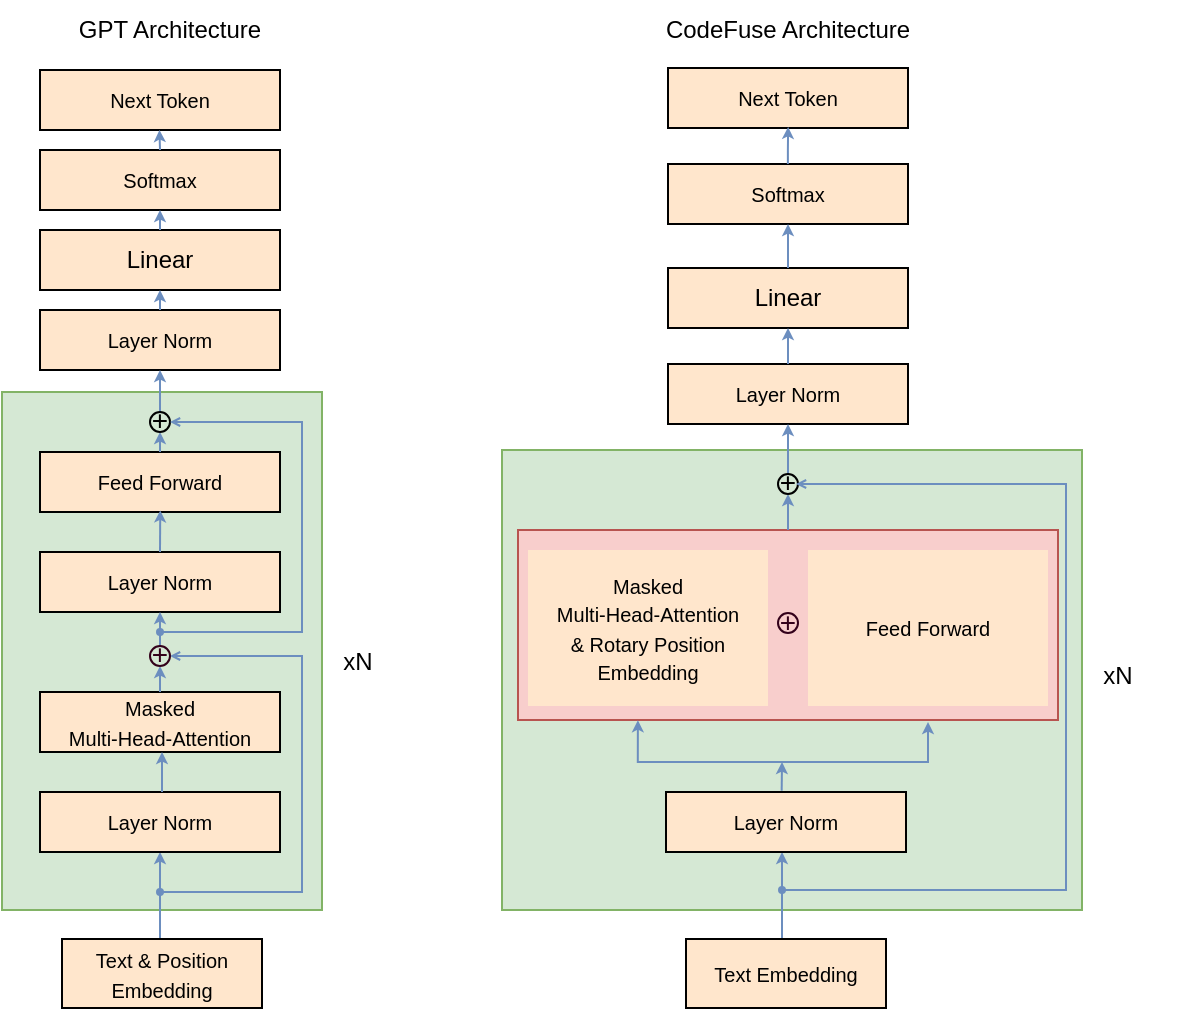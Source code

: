 <mxfile version="22.0.0" type="github">
  <diagram name="第 1 页" id="Tiiec9Cx-mdd2GHOtb4F">
    <mxGraphModel dx="909" dy="587" grid="1" gridSize="10" guides="1" tooltips="1" connect="1" arrows="1" fold="1" page="1" pageScale="1" pageWidth="827" pageHeight="1169" math="0" shadow="0">
      <root>
        <mxCell id="0" />
        <mxCell id="1" parent="0" />
        <mxCell id="jCzD_8xTruMLZSJ5UP8o-84" value="" style="rounded=0;whiteSpace=wrap;html=1;fillColor=#d5e8d4;strokeColor=#82b366;" parent="1" vertex="1">
          <mxGeometry x="280" y="370" width="290" height="230" as="geometry" />
        </mxCell>
        <mxCell id="jCzD_8xTruMLZSJ5UP8o-81" value="" style="rounded=0;whiteSpace=wrap;html=1;fillColor=#f8cecc;strokeColor=#b85450;" parent="1" vertex="1">
          <mxGeometry x="288" y="410" width="270" height="95" as="geometry" />
        </mxCell>
        <mxCell id="jCzD_8xTruMLZSJ5UP8o-11" value="" style="rounded=0;whiteSpace=wrap;html=1;fillColor=#d5e8d4;strokeColor=#82b366;" parent="1" vertex="1">
          <mxGeometry x="30" y="341" width="160" height="259" as="geometry" />
        </mxCell>
        <mxCell id="jCzD_8xTruMLZSJ5UP8o-2" value="&lt;font style=&quot;font-size: 10px;&quot;&gt;Text &amp;amp; Position&lt;br&gt;Embedding&lt;/font&gt;" style="rounded=0;whiteSpace=wrap;html=1;fillColor=#ffe6cc;strokeColor=default;" parent="1" vertex="1">
          <mxGeometry x="60" y="614.5" width="100" height="34.5" as="geometry" />
        </mxCell>
        <mxCell id="jCzD_8xTruMLZSJ5UP8o-7" value="" style="endArrow=classic;html=1;rounded=0;entryX=0.5;entryY=1;entryDx=0;entryDy=0;endSize=3;fillColor=#dae8fc;strokeColor=#6c8ebf;exitX=0.5;exitY=0;exitDx=0;exitDy=0;" parent="1" target="jCzD_8xTruMLZSJ5UP8o-14" edge="1">
          <mxGeometry width="50" height="50" relative="1" as="geometry">
            <mxPoint x="109" y="614" as="sourcePoint" />
            <mxPoint x="219" y="516" as="targetPoint" />
          </mxGeometry>
        </mxCell>
        <mxCell id="jCzD_8xTruMLZSJ5UP8o-14" value="&lt;span style=&quot;font-size: 10px;&quot;&gt;Layer Norm&lt;/span&gt;" style="rounded=0;whiteSpace=wrap;html=1;fillColor=#ffe6cc;strokeColor=default;" parent="1" vertex="1">
          <mxGeometry x="49" y="541" width="120" height="30" as="geometry" />
        </mxCell>
        <mxCell id="jCzD_8xTruMLZSJ5UP8o-15" value="&lt;span style=&quot;font-size: 10px;&quot;&gt;Masked &lt;br&gt;Multi-Head-Attention&lt;/span&gt;" style="rounded=0;whiteSpace=wrap;html=1;fillColor=#ffe6cc;strokeColor=default;" parent="1" vertex="1">
          <mxGeometry x="49" y="491" width="120" height="30" as="geometry" />
        </mxCell>
        <mxCell id="jCzD_8xTruMLZSJ5UP8o-16" value="&lt;span style=&quot;font-size: 10px;&quot;&gt;Layer Norm&lt;/span&gt;" style="rounded=0;whiteSpace=wrap;html=1;fillColor=#ffe6cc;strokeColor=default;" parent="1" vertex="1">
          <mxGeometry x="49" y="421" width="120" height="30" as="geometry" />
        </mxCell>
        <mxCell id="jCzD_8xTruMLZSJ5UP8o-17" value="&lt;span style=&quot;font-size: 10px;&quot;&gt;Feed Forward&lt;br&gt;&lt;/span&gt;" style="rounded=0;whiteSpace=wrap;html=1;fillColor=#ffe6cc;strokeColor=default;" parent="1" vertex="1">
          <mxGeometry x="49" y="371" width="120" height="30" as="geometry" />
        </mxCell>
        <mxCell id="jCzD_8xTruMLZSJ5UP8o-18" value="&lt;span style=&quot;font-size: 10px;&quot;&gt;Layer Norm&lt;br&gt;&lt;/span&gt;" style="rounded=0;whiteSpace=wrap;html=1;fillColor=#ffe6cc;strokeColor=default;" parent="1" vertex="1">
          <mxGeometry x="49" y="300" width="120" height="30" as="geometry" />
        </mxCell>
        <mxCell id="jCzD_8xTruMLZSJ5UP8o-19" value="Linear&lt;span style=&quot;color: rgba(0, 0, 0, 0); font-family: monospace; font-size: 0px; text-align: start;&quot;&gt;%3CmxGraphModel%3E%3Croot%3E%3CmxCell%20id%3D%220%22%2F%3E%3CmxCell%20id%3D%221%22%20parent%3D%220%22%2F%3E%3CmxCell%20id%3D%222%22%20value%3D%22%26lt%3Bspan%20style%3D%26quot%3Bfont-size%3A%2010px%3B%26quot%3B%26gt%3BMasked%20%26lt%3Bbr%26gt%3BMulti-Head-Attention%26lt%3B%2Fspan%26gt%3B%22%20style%3D%22rounded%3D0%3BwhiteSpace%3Dwrap%3Bhtml%3D1%3BfillColor%3D%23ffe6cc%3BstrokeColor%3Dnone%3B%22%20vertex%3D%221%22%20parent%3D%221%22%3E%3CmxGeometry%20x%3D%22279%22%20y%3D%22500%22%20width%3D%22120%22%20height%3D%2230%22%20as%3D%22geometry%22%2F%3E%3C%2FmxCell%3E%3C%2Froot%3E%3C%2FmxGraphModel%3E&lt;/span&gt;&lt;span style=&quot;font-size: 10px;&quot;&gt;&lt;br&gt;&lt;/span&gt;" style="rounded=0;whiteSpace=wrap;html=1;fillColor=#ffe6cc;strokeColor=default;" parent="1" vertex="1">
          <mxGeometry x="49" y="260" width="120" height="30" as="geometry" />
        </mxCell>
        <mxCell id="jCzD_8xTruMLZSJ5UP8o-20" value="&lt;span style=&quot;font-size: 10px;&quot;&gt;Softmax&lt;br&gt;&lt;/span&gt;" style="rounded=0;whiteSpace=wrap;html=1;fillColor=#ffe6cc;strokeColor=default;" parent="1" vertex="1">
          <mxGeometry x="49" y="220" width="120" height="30" as="geometry" />
        </mxCell>
        <mxCell id="jCzD_8xTruMLZSJ5UP8o-21" value="&lt;span style=&quot;font-size: 10px;&quot;&gt;Next Token&lt;br&gt;&lt;/span&gt;" style="rounded=0;whiteSpace=wrap;html=1;fillColor=#ffe6cc;strokeColor=default;" parent="1" vertex="1">
          <mxGeometry x="49" y="180" width="120" height="30" as="geometry" />
        </mxCell>
        <mxCell id="jCzD_8xTruMLZSJ5UP8o-22" value="" style="endArrow=open;startArrow=oval;endFill=0;startFill=1;endSize=3;startSize=3;html=1;rounded=0;edgeStyle=orthogonalEdgeStyle;entryX=1;entryY=0.5;entryDx=0;entryDy=0;fillColor=#dae8fc;strokeColor=#6c8ebf;" parent="1" target="jCzD_8xTruMLZSJ5UP8o-25" edge="1">
          <mxGeometry width="160" relative="1" as="geometry">
            <mxPoint x="109" y="591" as="sourcePoint" />
            <mxPoint x="190" y="471" as="targetPoint" />
            <Array as="points">
              <mxPoint x="180" y="591" />
              <mxPoint x="180" y="473" />
            </Array>
          </mxGeometry>
        </mxCell>
        <mxCell id="jCzD_8xTruMLZSJ5UP8o-23" value="" style="endArrow=classic;html=1;rounded=0;entryX=0.5;entryY=1;entryDx=0;entryDy=0;endSize=3;fillColor=#dae8fc;strokeColor=#6c8ebf;" parent="1" edge="1">
          <mxGeometry width="50" height="50" relative="1" as="geometry">
            <mxPoint x="110" y="541" as="sourcePoint" />
            <mxPoint x="110" y="521" as="targetPoint" />
          </mxGeometry>
        </mxCell>
        <mxCell id="jCzD_8xTruMLZSJ5UP8o-24" value="" style="endArrow=classic;html=1;rounded=0;entryX=0.5;entryY=1;entryDx=0;entryDy=0;exitX=0.5;exitY=0;exitDx=0;exitDy=0;endSize=3;fillColor=#dae8fc;strokeColor=#6c8ebf;" parent="1" source="jCzD_8xTruMLZSJ5UP8o-25" target="jCzD_8xTruMLZSJ5UP8o-16" edge="1">
          <mxGeometry width="50" height="50" relative="1" as="geometry">
            <mxPoint x="110" y="491" as="sourcePoint" />
            <mxPoint x="109.6" y="451" as="targetPoint" />
          </mxGeometry>
        </mxCell>
        <mxCell id="jCzD_8xTruMLZSJ5UP8o-27" value="" style="endArrow=classic;html=1;rounded=0;entryX=0.5;entryY=1;entryDx=0;entryDy=0;exitX=0.5;exitY=0;exitDx=0;exitDy=0;endSize=3;fillColor=#dae8fc;strokeColor=#6c8ebf;" parent="1" source="jCzD_8xTruMLZSJ5UP8o-15" target="jCzD_8xTruMLZSJ5UP8o-25" edge="1">
          <mxGeometry width="50" height="50" relative="1" as="geometry">
            <mxPoint x="109" y="491" as="sourcePoint" />
            <mxPoint x="109" y="451" as="targetPoint" />
          </mxGeometry>
        </mxCell>
        <mxCell id="jCzD_8xTruMLZSJ5UP8o-25" value="&lt;font color=&quot;#33001a&quot; style=&quot;font-size: 14px;&quot; face=&quot;Courier New&quot;&gt;+&lt;/font&gt;" style="ellipse;whiteSpace=wrap;html=1;aspect=fixed;fillColor=none;strokeColor=#33001A;" parent="1" vertex="1">
          <mxGeometry x="104" y="468" width="10" height="10" as="geometry" />
        </mxCell>
        <mxCell id="jCzD_8xTruMLZSJ5UP8o-28" value="" style="endArrow=classic;html=1;rounded=0;entryX=0.501;entryY=0.973;entryDx=0;entryDy=0;entryPerimeter=0;endSize=3;fillColor=#dae8fc;strokeColor=#6c8ebf;" parent="1" edge="1">
          <mxGeometry width="50" height="50" relative="1" as="geometry">
            <mxPoint x="109" y="421" as="sourcePoint" />
            <mxPoint x="109.12" y="400.19" as="targetPoint" />
          </mxGeometry>
        </mxCell>
        <mxCell id="jCzD_8xTruMLZSJ5UP8o-30" value="" style="endArrow=classic;html=1;rounded=0;entryX=0.5;entryY=1;entryDx=0;entryDy=0;endSize=3;fillColor=#dae8fc;strokeColor=#6c8ebf;" parent="1" source="jCzD_8xTruMLZSJ5UP8o-31" target="jCzD_8xTruMLZSJ5UP8o-18" edge="1">
          <mxGeometry width="50" height="50" relative="1" as="geometry">
            <mxPoint x="108.73" y="372" as="sourcePoint" />
            <mxPoint x="108.73" y="351" as="targetPoint" />
          </mxGeometry>
        </mxCell>
        <mxCell id="jCzD_8xTruMLZSJ5UP8o-32" value="" style="endArrow=classic;html=1;rounded=0;entryX=0.5;entryY=1;entryDx=0;entryDy=0;endSize=3;fillColor=#dae8fc;strokeColor=#6c8ebf;" parent="1" target="jCzD_8xTruMLZSJ5UP8o-31" edge="1">
          <mxGeometry width="50" height="50" relative="1" as="geometry">
            <mxPoint x="109" y="371" as="sourcePoint" />
            <mxPoint x="109" y="341" as="targetPoint" />
          </mxGeometry>
        </mxCell>
        <mxCell id="jCzD_8xTruMLZSJ5UP8o-31" value="&lt;font style=&quot;font-size: 14px;&quot; face=&quot;Courier New&quot;&gt;+&lt;/font&gt;" style="ellipse;whiteSpace=wrap;html=1;aspect=fixed;fillColor=none;strokeColor=default;" parent="1" vertex="1">
          <mxGeometry x="104" y="351" width="10" height="10" as="geometry" />
        </mxCell>
        <mxCell id="jCzD_8xTruMLZSJ5UP8o-33" value="" style="endArrow=classic;html=1;rounded=0;entryX=0.5;entryY=1;entryDx=0;entryDy=0;endSize=3;fillColor=#dae8fc;strokeColor=#6c8ebf;" parent="1" target="jCzD_8xTruMLZSJ5UP8o-19" edge="1">
          <mxGeometry width="50" height="50" relative="1" as="geometry">
            <mxPoint x="109" y="300" as="sourcePoint" />
            <mxPoint x="108.73" y="290" as="targetPoint" />
          </mxGeometry>
        </mxCell>
        <mxCell id="jCzD_8xTruMLZSJ5UP8o-34" value="" style="endArrow=classic;html=1;rounded=0;endSize=3;fillColor=#dae8fc;strokeColor=#6c8ebf;" parent="1" edge="1">
          <mxGeometry width="50" height="50" relative="1" as="geometry">
            <mxPoint x="109" y="260" as="sourcePoint" />
            <mxPoint x="109" y="250" as="targetPoint" />
          </mxGeometry>
        </mxCell>
        <mxCell id="jCzD_8xTruMLZSJ5UP8o-35" value="" style="endArrow=classic;html=1;rounded=0;entryX=0.501;entryY=0.973;entryDx=0;entryDy=0;entryPerimeter=0;endSize=3;fillColor=#dae8fc;strokeColor=#6c8ebf;" parent="1" edge="1">
          <mxGeometry width="50" height="50" relative="1" as="geometry">
            <mxPoint x="109" y="220" as="sourcePoint" />
            <mxPoint x="108.73" y="210" as="targetPoint" />
          </mxGeometry>
        </mxCell>
        <mxCell id="jCzD_8xTruMLZSJ5UP8o-36" value="" style="endArrow=open;startArrow=oval;endFill=0;startFill=1;endSize=3;startSize=3;html=1;rounded=0;edgeStyle=orthogonalEdgeStyle;entryX=1;entryY=0.5;entryDx=0;entryDy=0;fillColor=#dae8fc;strokeColor=#6c8ebf;" parent="1" target="jCzD_8xTruMLZSJ5UP8o-31" edge="1">
          <mxGeometry width="160" relative="1" as="geometry">
            <mxPoint x="109" y="461" as="sourcePoint" />
            <mxPoint x="114" y="343" as="targetPoint" />
            <Array as="points">
              <mxPoint x="180" y="461" />
              <mxPoint x="180" y="356" />
            </Array>
          </mxGeometry>
        </mxCell>
        <mxCell id="jCzD_8xTruMLZSJ5UP8o-38" value="xN" style="text;strokeColor=none;align=center;fillColor=none;html=1;verticalAlign=middle;whiteSpace=wrap;rounded=0;" parent="1" vertex="1">
          <mxGeometry x="178" y="461" width="60" height="30" as="geometry" />
        </mxCell>
        <mxCell id="jCzD_8xTruMLZSJ5UP8o-40" value="GPT Architecture" style="text;strokeColor=none;align=center;fillColor=none;html=1;verticalAlign=middle;whiteSpace=wrap;rounded=0;" parent="1" vertex="1">
          <mxGeometry x="59" y="145" width="110" height="30" as="geometry" />
        </mxCell>
        <mxCell id="jCzD_8xTruMLZSJ5UP8o-43" value="" style="endArrow=classic;html=1;rounded=0;entryX=0.5;entryY=1;entryDx=0;entryDy=0;endSize=3;fillColor=#dae8fc;strokeColor=#6c8ebf;exitX=0.48;exitY=-0.004;exitDx=0;exitDy=0;exitPerimeter=0;" parent="1" edge="1" source="O-8_dBlikZlwby1GVgY6-6">
          <mxGeometry width="50" height="50" relative="1" as="geometry">
            <mxPoint x="420" y="610" as="sourcePoint" />
            <mxPoint x="420" y="571" as="targetPoint" />
          </mxGeometry>
        </mxCell>
        <mxCell id="jCzD_8xTruMLZSJ5UP8o-44" value="&lt;span style=&quot;font-size: 10px;&quot;&gt;Layer Norm&lt;/span&gt;" style="rounded=0;whiteSpace=wrap;html=1;fillColor=#ffe6cc;strokeColor=default;" parent="1" vertex="1">
          <mxGeometry x="362" y="541" width="120" height="30" as="geometry" />
        </mxCell>
        <mxCell id="jCzD_8xTruMLZSJ5UP8o-49" value="&lt;span style=&quot;font-size: 10px;&quot;&gt;Layer Norm&lt;br&gt;&lt;/span&gt;" style="rounded=0;whiteSpace=wrap;html=1;fillColor=#ffe6cc;strokeColor=default;" parent="1" vertex="1">
          <mxGeometry x="363" y="327" width="120" height="30" as="geometry" />
        </mxCell>
        <mxCell id="jCzD_8xTruMLZSJ5UP8o-50" value="Linear&lt;span style=&quot;color: rgba(0, 0, 0, 0); font-family: monospace; font-size: 0px; text-align: start;&quot;&gt;%3CmxGraphModel%3E%3Croot%3E%3CmxCell%20id%3D%220%22%2F%3E%3CmxCell%20id%3D%221%22%20parent%3D%220%22%2F%3E%3CmxCell%20id%3D%222%22%20value%3D%22%26lt%3Bspan%20style%3D%26quot%3Bfont-size%3A%2010px%3B%26quot%3B%26gt%3BMasked%20%26lt%3Bbr%26gt%3BMulti-Head-Attention%26lt%3B%2Fspan%26gt%3B%22%20style%3D%22rounded%3D0%3BwhiteSpace%3Dwrap%3Bhtml%3D1%3BfillColor%3D%23ffe6cc%3BstrokeColor%3Dnone%3B%22%20vertex%3D%221%22%20parent%3D%221%22%3E%3CmxGeometry%20x%3D%22279%22%20y%3D%22500%22%20width%3D%22120%22%20height%3D%2230%22%20as%3D%22geometry%22%2F%3E%3C%2FmxCell%3E%3C%2Froot%3E%3C%2FmxGraphModel%3E&lt;/span&gt;&lt;span style=&quot;font-size: 10px;&quot;&gt;&lt;br&gt;&lt;/span&gt;" style="rounded=0;whiteSpace=wrap;html=1;fillColor=#ffe6cc;strokeColor=default;" parent="1" vertex="1">
          <mxGeometry x="363" y="279" width="120" height="30" as="geometry" />
        </mxCell>
        <mxCell id="jCzD_8xTruMLZSJ5UP8o-51" value="&lt;span style=&quot;font-size: 10px;&quot;&gt;Softmax&lt;br&gt;&lt;/span&gt;" style="rounded=0;whiteSpace=wrap;html=1;fillColor=#ffe6cc;strokeColor=default;" parent="1" vertex="1">
          <mxGeometry x="363" y="227" width="120" height="30" as="geometry" />
        </mxCell>
        <mxCell id="jCzD_8xTruMLZSJ5UP8o-52" value="&lt;span style=&quot;font-size: 10px;&quot;&gt;Next Token&lt;br&gt;&lt;/span&gt;" style="rounded=0;whiteSpace=wrap;html=1;fillColor=#ffe6cc;strokeColor=default;" parent="1" vertex="1">
          <mxGeometry x="363" y="179" width="120" height="30" as="geometry" />
        </mxCell>
        <mxCell id="jCzD_8xTruMLZSJ5UP8o-59" value="" style="endArrow=classic;html=1;rounded=0;entryX=0.5;entryY=1;entryDx=0;entryDy=0;endSize=3;fillColor=#dae8fc;strokeColor=#6c8ebf;" parent="1" source="jCzD_8xTruMLZSJ5UP8o-61" target="jCzD_8xTruMLZSJ5UP8o-49" edge="1">
          <mxGeometry width="50" height="50" relative="1" as="geometry">
            <mxPoint x="422.73" y="412" as="sourcePoint" />
            <mxPoint x="422.73" y="391" as="targetPoint" />
          </mxGeometry>
        </mxCell>
        <mxCell id="jCzD_8xTruMLZSJ5UP8o-60" value="" style="endArrow=classic;html=1;rounded=0;entryX=0.5;entryY=1;entryDx=0;entryDy=0;endSize=3;exitX=0.5;exitY=0;exitDx=0;exitDy=0;fillColor=#dae8fc;strokeColor=#6c8ebf;" parent="1" source="jCzD_8xTruMLZSJ5UP8o-81" target="jCzD_8xTruMLZSJ5UP8o-61" edge="1">
          <mxGeometry width="50" height="50" relative="1" as="geometry">
            <mxPoint x="423" y="411" as="sourcePoint" />
            <mxPoint x="423" y="381" as="targetPoint" />
          </mxGeometry>
        </mxCell>
        <mxCell id="jCzD_8xTruMLZSJ5UP8o-61" value="&lt;font style=&quot;font-size: 14px;&quot; face=&quot;Courier New&quot;&gt;+&lt;/font&gt;" style="ellipse;whiteSpace=wrap;html=1;aspect=fixed;fillColor=none;strokeColor=default;" parent="1" vertex="1">
          <mxGeometry x="418" y="382" width="10" height="10" as="geometry" />
        </mxCell>
        <mxCell id="jCzD_8xTruMLZSJ5UP8o-62" value="" style="endArrow=classic;html=1;rounded=0;entryX=0.5;entryY=1;entryDx=0;entryDy=0;endSize=3;fillColor=#dae8fc;strokeColor=#6c8ebf;exitX=0.5;exitY=0;exitDx=0;exitDy=0;" parent="1" source="jCzD_8xTruMLZSJ5UP8o-49" target="jCzD_8xTruMLZSJ5UP8o-50" edge="1">
          <mxGeometry width="50" height="50" relative="1" as="geometry">
            <mxPoint x="423" y="340" as="sourcePoint" />
            <mxPoint x="422.73" y="330" as="targetPoint" />
          </mxGeometry>
        </mxCell>
        <mxCell id="jCzD_8xTruMLZSJ5UP8o-63" value="" style="endArrow=classic;html=1;rounded=0;endSize=3;fillColor=#dae8fc;strokeColor=#6c8ebf;entryX=0.5;entryY=1;entryDx=0;entryDy=0;exitX=0.5;exitY=0;exitDx=0;exitDy=0;" parent="1" source="jCzD_8xTruMLZSJ5UP8o-50" target="jCzD_8xTruMLZSJ5UP8o-51" edge="1">
          <mxGeometry width="50" height="50" relative="1" as="geometry">
            <mxPoint x="423" y="300" as="sourcePoint" />
            <mxPoint x="423" y="290" as="targetPoint" />
          </mxGeometry>
        </mxCell>
        <mxCell id="jCzD_8xTruMLZSJ5UP8o-64" value="" style="endArrow=classic;html=1;rounded=0;endSize=3;fillColor=#dae8fc;strokeColor=#6c8ebf;exitX=0.475;exitY=-0.004;exitDx=0;exitDy=0;entryX=0.476;entryY=0.978;entryDx=0;entryDy=0;entryPerimeter=0;exitPerimeter=0;" parent="1" edge="1">
          <mxGeometry width="50" height="50" relative="1" as="geometry">
            <mxPoint x="422.94" y="227" as="sourcePoint" />
            <mxPoint x="423.06" y="208.46" as="targetPoint" />
            <Array as="points">
              <mxPoint x="422.94" y="220.12" />
            </Array>
          </mxGeometry>
        </mxCell>
        <mxCell id="jCzD_8xTruMLZSJ5UP8o-66" value="xN" style="text;strokeColor=none;align=center;fillColor=none;html=1;verticalAlign=middle;whiteSpace=wrap;rounded=0;" parent="1" vertex="1">
          <mxGeometry x="558" y="468" width="60" height="30" as="geometry" />
        </mxCell>
        <mxCell id="jCzD_8xTruMLZSJ5UP8o-67" value="CodeFuse Architecture" style="text;strokeColor=none;align=center;fillColor=none;html=1;verticalAlign=middle;whiteSpace=wrap;rounded=0;" parent="1" vertex="1">
          <mxGeometry x="350" y="145" width="146" height="30" as="geometry" />
        </mxCell>
        <mxCell id="jCzD_8xTruMLZSJ5UP8o-70" value="&lt;span style=&quot;font-size: 10px;&quot;&gt;Masked &lt;br&gt;Multi-Head-Attention&lt;br&gt;&amp;amp; Rotary Position Embedding&lt;br&gt;&lt;/span&gt;" style="rounded=0;whiteSpace=wrap;html=1;fillColor=#ffe6cc;strokeColor=none;" parent="1" vertex="1">
          <mxGeometry x="293" y="420" width="120" height="78" as="geometry" />
        </mxCell>
        <mxCell id="jCzD_8xTruMLZSJ5UP8o-72" value="&lt;span style=&quot;font-size: 10px;&quot;&gt;Feed Forward&lt;br&gt;&lt;/span&gt;" style="rounded=0;whiteSpace=wrap;html=1;fillColor=#ffe6cc;strokeColor=none;" parent="1" vertex="1">
          <mxGeometry x="433" y="420" width="120" height="78" as="geometry" />
        </mxCell>
        <mxCell id="jCzD_8xTruMLZSJ5UP8o-73" value="" style="endArrow=classic;html=1;rounded=0;endSize=3;fillColor=#dae8fc;strokeColor=#6c8ebf;exitX=0.482;exitY=-0.02;exitDx=0;exitDy=0;exitPerimeter=0;" parent="1" source="jCzD_8xTruMLZSJ5UP8o-44" edge="1">
          <mxGeometry width="50" height="50" relative="1" as="geometry">
            <mxPoint x="420" y="540" as="sourcePoint" />
            <mxPoint x="420" y="526" as="targetPoint" />
          </mxGeometry>
        </mxCell>
        <mxCell id="jCzD_8xTruMLZSJ5UP8o-75" value="" style="endArrow=classic;startArrow=classic;html=1;rounded=0;endSize=3;startSize=3;edgeStyle=orthogonalEdgeStyle;entryX=0.5;entryY=1;entryDx=0;entryDy=0;exitX=0.222;exitY=1.001;exitDx=0;exitDy=0;exitPerimeter=0;fillColor=#dae8fc;strokeColor=#6c8ebf;" parent="1" source="jCzD_8xTruMLZSJ5UP8o-81" edge="1">
          <mxGeometry width="50" height="50" relative="1" as="geometry">
            <mxPoint x="347.72" y="508.708" as="sourcePoint" />
            <mxPoint x="493" y="506" as="targetPoint" />
            <Array as="points">
              <mxPoint x="348" y="526" />
              <mxPoint x="493" y="526" />
            </Array>
          </mxGeometry>
        </mxCell>
        <mxCell id="jCzD_8xTruMLZSJ5UP8o-76" value="&lt;font color=&quot;#33001a&quot; style=&quot;font-size: 14px;&quot; face=&quot;Courier New&quot;&gt;+&lt;/font&gt;" style="ellipse;whiteSpace=wrap;html=1;aspect=fixed;fillColor=none;strokeColor=#33001A;" parent="1" vertex="1">
          <mxGeometry x="418" y="451.5" width="10" height="10" as="geometry" />
        </mxCell>
        <mxCell id="jCzD_8xTruMLZSJ5UP8o-83" value="" style="endArrow=open;startArrow=oval;endFill=0;startFill=1;endSize=3;startSize=3;html=1;rounded=0;edgeStyle=orthogonalEdgeStyle;fillColor=#dae8fc;strokeColor=#6c8ebf;entryX=1;entryY=0.5;entryDx=0;entryDy=0;" parent="1" edge="1">
          <mxGeometry width="160" relative="1" as="geometry">
            <mxPoint x="420" y="590" as="sourcePoint" />
            <mxPoint x="427.0" y="387" as="targetPoint" />
            <Array as="points">
              <mxPoint x="562" y="590" />
              <mxPoint x="562" y="387" />
            </Array>
          </mxGeometry>
        </mxCell>
        <mxCell id="O-8_dBlikZlwby1GVgY6-6" value="&lt;font style=&quot;font-size: 10px;&quot;&gt;Text Embedding&lt;/font&gt;" style="rounded=0;whiteSpace=wrap;html=1;fillColor=#ffe6cc;strokeColor=default;" vertex="1" parent="1">
          <mxGeometry x="372" y="614.5" width="100" height="34.5" as="geometry" />
        </mxCell>
      </root>
    </mxGraphModel>
  </diagram>
</mxfile>

